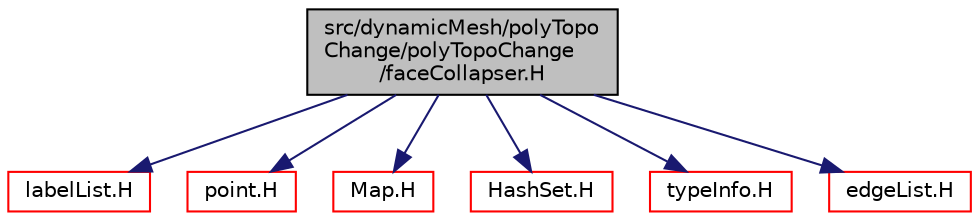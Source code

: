 digraph "src/dynamicMesh/polyTopoChange/polyTopoChange/faceCollapser.H"
{
  bgcolor="transparent";
  edge [fontname="Helvetica",fontsize="10",labelfontname="Helvetica",labelfontsize="10"];
  node [fontname="Helvetica",fontsize="10",shape=record];
  Node0 [label="src/dynamicMesh/polyTopo\lChange/polyTopoChange\l/faceCollapser.H",height=0.2,width=0.4,color="black", fillcolor="grey75", style="filled", fontcolor="black"];
  Node0 -> Node1 [color="midnightblue",fontsize="10",style="solid",fontname="Helvetica"];
  Node1 [label="labelList.H",height=0.2,width=0.4,color="red",URL="$a13154.html"];
  Node0 -> Node62 [color="midnightblue",fontsize="10",style="solid",fontname="Helvetica"];
  Node62 [label="point.H",height=0.2,width=0.4,color="red",URL="$a12827.html"];
  Node0 -> Node72 [color="midnightblue",fontsize="10",style="solid",fontname="Helvetica"];
  Node72 [label="Map.H",height=0.2,width=0.4,color="red",URL="$a09191.html"];
  Node0 -> Node79 [color="midnightblue",fontsize="10",style="solid",fontname="Helvetica"];
  Node79 [label="HashSet.H",height=0.2,width=0.4,color="red",URL="$a09173.html"];
  Node0 -> Node81 [color="midnightblue",fontsize="10",style="solid",fontname="Helvetica"];
  Node81 [label="typeInfo.H",height=0.2,width=0.4,color="red",URL="$a10055.html"];
  Node0 -> Node82 [color="midnightblue",fontsize="10",style="solid",fontname="Helvetica"];
  Node82 [label="edgeList.H",height=0.2,width=0.4,color="red",URL="$a12071.html"];
}
